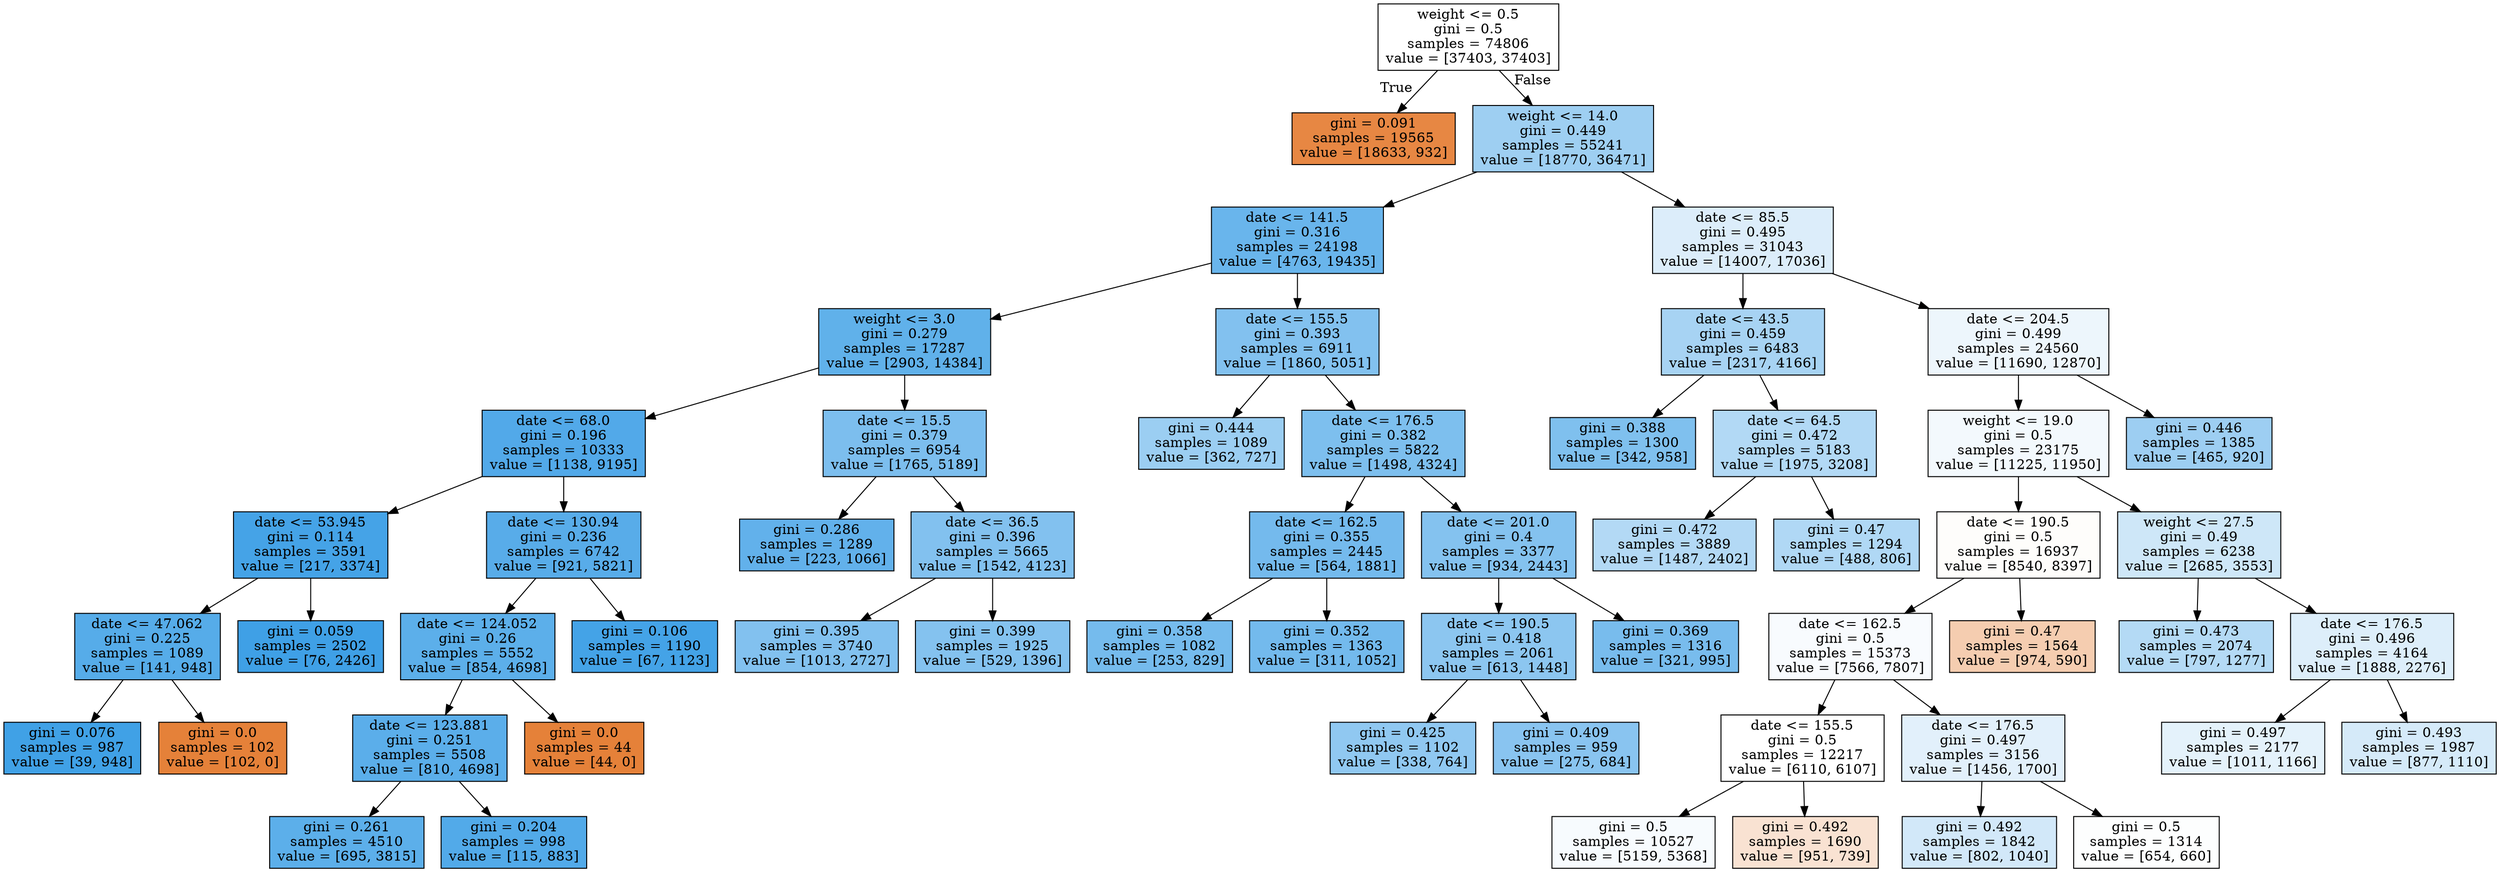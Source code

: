 digraph Tree {
node [shape=box, style="filled", color="black"] ;
0 [label="weight <= 0.5\ngini = 0.5\nsamples = 74806\nvalue = [37403, 37403]", fillcolor="#e5813900"] ;
1 [label="gini = 0.091\nsamples = 19565\nvalue = [18633, 932]", fillcolor="#e58139f2"] ;
0 -> 1 [labeldistance=2.5, labelangle=45, headlabel="True"] ;
2 [label="weight <= 14.0\ngini = 0.449\nsamples = 55241\nvalue = [18770, 36471]", fillcolor="#399de57c"] ;
0 -> 2 [labeldistance=2.5, labelangle=-45, headlabel="False"] ;
3 [label="date <= 141.5\ngini = 0.316\nsamples = 24198\nvalue = [4763, 19435]", fillcolor="#399de5c1"] ;
2 -> 3 ;
4 [label="weight <= 3.0\ngini = 0.279\nsamples = 17287\nvalue = [2903, 14384]", fillcolor="#399de5cc"] ;
3 -> 4 ;
5 [label="date <= 68.0\ngini = 0.196\nsamples = 10333\nvalue = [1138, 9195]", fillcolor="#399de5df"] ;
4 -> 5 ;
6 [label="date <= 53.945\ngini = 0.114\nsamples = 3591\nvalue = [217, 3374]", fillcolor="#399de5ef"] ;
5 -> 6 ;
7 [label="date <= 47.062\ngini = 0.225\nsamples = 1089\nvalue = [141, 948]", fillcolor="#399de5d9"] ;
6 -> 7 ;
8 [label="gini = 0.076\nsamples = 987\nvalue = [39, 948]", fillcolor="#399de5f5"] ;
7 -> 8 ;
9 [label="gini = 0.0\nsamples = 102\nvalue = [102, 0]", fillcolor="#e58139ff"] ;
7 -> 9 ;
10 [label="gini = 0.059\nsamples = 2502\nvalue = [76, 2426]", fillcolor="#399de5f7"] ;
6 -> 10 ;
11 [label="date <= 130.94\ngini = 0.236\nsamples = 6742\nvalue = [921, 5821]", fillcolor="#399de5d7"] ;
5 -> 11 ;
12 [label="date <= 124.052\ngini = 0.26\nsamples = 5552\nvalue = [854, 4698]", fillcolor="#399de5d1"] ;
11 -> 12 ;
13 [label="date <= 123.881\ngini = 0.251\nsamples = 5508\nvalue = [810, 4698]", fillcolor="#399de5d3"] ;
12 -> 13 ;
14 [label="gini = 0.261\nsamples = 4510\nvalue = [695, 3815]", fillcolor="#399de5d1"] ;
13 -> 14 ;
15 [label="gini = 0.204\nsamples = 998\nvalue = [115, 883]", fillcolor="#399de5de"] ;
13 -> 15 ;
16 [label="gini = 0.0\nsamples = 44\nvalue = [44, 0]", fillcolor="#e58139ff"] ;
12 -> 16 ;
17 [label="gini = 0.106\nsamples = 1190\nvalue = [67, 1123]", fillcolor="#399de5f0"] ;
11 -> 17 ;
18 [label="date <= 15.5\ngini = 0.379\nsamples = 6954\nvalue = [1765, 5189]", fillcolor="#399de5a8"] ;
4 -> 18 ;
19 [label="gini = 0.286\nsamples = 1289\nvalue = [223, 1066]", fillcolor="#399de5ca"] ;
18 -> 19 ;
20 [label="date <= 36.5\ngini = 0.396\nsamples = 5665\nvalue = [1542, 4123]", fillcolor="#399de5a0"] ;
18 -> 20 ;
21 [label="gini = 0.395\nsamples = 3740\nvalue = [1013, 2727]", fillcolor="#399de5a0"] ;
20 -> 21 ;
22 [label="gini = 0.399\nsamples = 1925\nvalue = [529, 1396]", fillcolor="#399de59e"] ;
20 -> 22 ;
23 [label="date <= 155.5\ngini = 0.393\nsamples = 6911\nvalue = [1860, 5051]", fillcolor="#399de5a1"] ;
3 -> 23 ;
24 [label="gini = 0.444\nsamples = 1089\nvalue = [362, 727]", fillcolor="#399de580"] ;
23 -> 24 ;
25 [label="date <= 176.5\ngini = 0.382\nsamples = 5822\nvalue = [1498, 4324]", fillcolor="#399de5a7"] ;
23 -> 25 ;
26 [label="date <= 162.5\ngini = 0.355\nsamples = 2445\nvalue = [564, 1881]", fillcolor="#399de5b3"] ;
25 -> 26 ;
27 [label="gini = 0.358\nsamples = 1082\nvalue = [253, 829]", fillcolor="#399de5b1"] ;
26 -> 27 ;
28 [label="gini = 0.352\nsamples = 1363\nvalue = [311, 1052]", fillcolor="#399de5b4"] ;
26 -> 28 ;
29 [label="date <= 201.0\ngini = 0.4\nsamples = 3377\nvalue = [934, 2443]", fillcolor="#399de59e"] ;
25 -> 29 ;
30 [label="date <= 190.5\ngini = 0.418\nsamples = 2061\nvalue = [613, 1448]", fillcolor="#399de593"] ;
29 -> 30 ;
31 [label="gini = 0.425\nsamples = 1102\nvalue = [338, 764]", fillcolor="#399de58e"] ;
30 -> 31 ;
32 [label="gini = 0.409\nsamples = 959\nvalue = [275, 684]", fillcolor="#399de598"] ;
30 -> 32 ;
33 [label="gini = 0.369\nsamples = 1316\nvalue = [321, 995]", fillcolor="#399de5ad"] ;
29 -> 33 ;
34 [label="date <= 85.5\ngini = 0.495\nsamples = 31043\nvalue = [14007, 17036]", fillcolor="#399de52d"] ;
2 -> 34 ;
35 [label="date <= 43.5\ngini = 0.459\nsamples = 6483\nvalue = [2317, 4166]", fillcolor="#399de571"] ;
34 -> 35 ;
36 [label="gini = 0.388\nsamples = 1300\nvalue = [342, 958]", fillcolor="#399de5a4"] ;
35 -> 36 ;
37 [label="date <= 64.5\ngini = 0.472\nsamples = 5183\nvalue = [1975, 3208]", fillcolor="#399de562"] ;
35 -> 37 ;
38 [label="gini = 0.472\nsamples = 3889\nvalue = [1487, 2402]", fillcolor="#399de561"] ;
37 -> 38 ;
39 [label="gini = 0.47\nsamples = 1294\nvalue = [488, 806]", fillcolor="#399de565"] ;
37 -> 39 ;
40 [label="date <= 204.5\ngini = 0.499\nsamples = 24560\nvalue = [11690, 12870]", fillcolor="#399de517"] ;
34 -> 40 ;
41 [label="weight <= 19.0\ngini = 0.5\nsamples = 23175\nvalue = [11225, 11950]", fillcolor="#399de50f"] ;
40 -> 41 ;
42 [label="date <= 190.5\ngini = 0.5\nsamples = 16937\nvalue = [8540, 8397]", fillcolor="#e5813904"] ;
41 -> 42 ;
43 [label="date <= 162.5\ngini = 0.5\nsamples = 15373\nvalue = [7566, 7807]", fillcolor="#399de508"] ;
42 -> 43 ;
44 [label="date <= 155.5\ngini = 0.5\nsamples = 12217\nvalue = [6110, 6107]", fillcolor="#e5813900"] ;
43 -> 44 ;
45 [label="gini = 0.5\nsamples = 10527\nvalue = [5159, 5368]", fillcolor="#399de50a"] ;
44 -> 45 ;
46 [label="gini = 0.492\nsamples = 1690\nvalue = [951, 739]", fillcolor="#e5813939"] ;
44 -> 46 ;
47 [label="date <= 176.5\ngini = 0.497\nsamples = 3156\nvalue = [1456, 1700]", fillcolor="#399de525"] ;
43 -> 47 ;
48 [label="gini = 0.492\nsamples = 1842\nvalue = [802, 1040]", fillcolor="#399de53a"] ;
47 -> 48 ;
49 [label="gini = 0.5\nsamples = 1314\nvalue = [654, 660]", fillcolor="#399de502"] ;
47 -> 49 ;
50 [label="gini = 0.47\nsamples = 1564\nvalue = [974, 590]", fillcolor="#e5813965"] ;
42 -> 50 ;
51 [label="weight <= 27.5\ngini = 0.49\nsamples = 6238\nvalue = [2685, 3553]", fillcolor="#399de53e"] ;
41 -> 51 ;
52 [label="gini = 0.473\nsamples = 2074\nvalue = [797, 1277]", fillcolor="#399de560"] ;
51 -> 52 ;
53 [label="date <= 176.5\ngini = 0.496\nsamples = 4164\nvalue = [1888, 2276]", fillcolor="#399de52b"] ;
51 -> 53 ;
54 [label="gini = 0.497\nsamples = 2177\nvalue = [1011, 1166]", fillcolor="#399de522"] ;
53 -> 54 ;
55 [label="gini = 0.493\nsamples = 1987\nvalue = [877, 1110]", fillcolor="#399de536"] ;
53 -> 55 ;
56 [label="gini = 0.446\nsamples = 1385\nvalue = [465, 920]", fillcolor="#399de57e"] ;
40 -> 56 ;
}